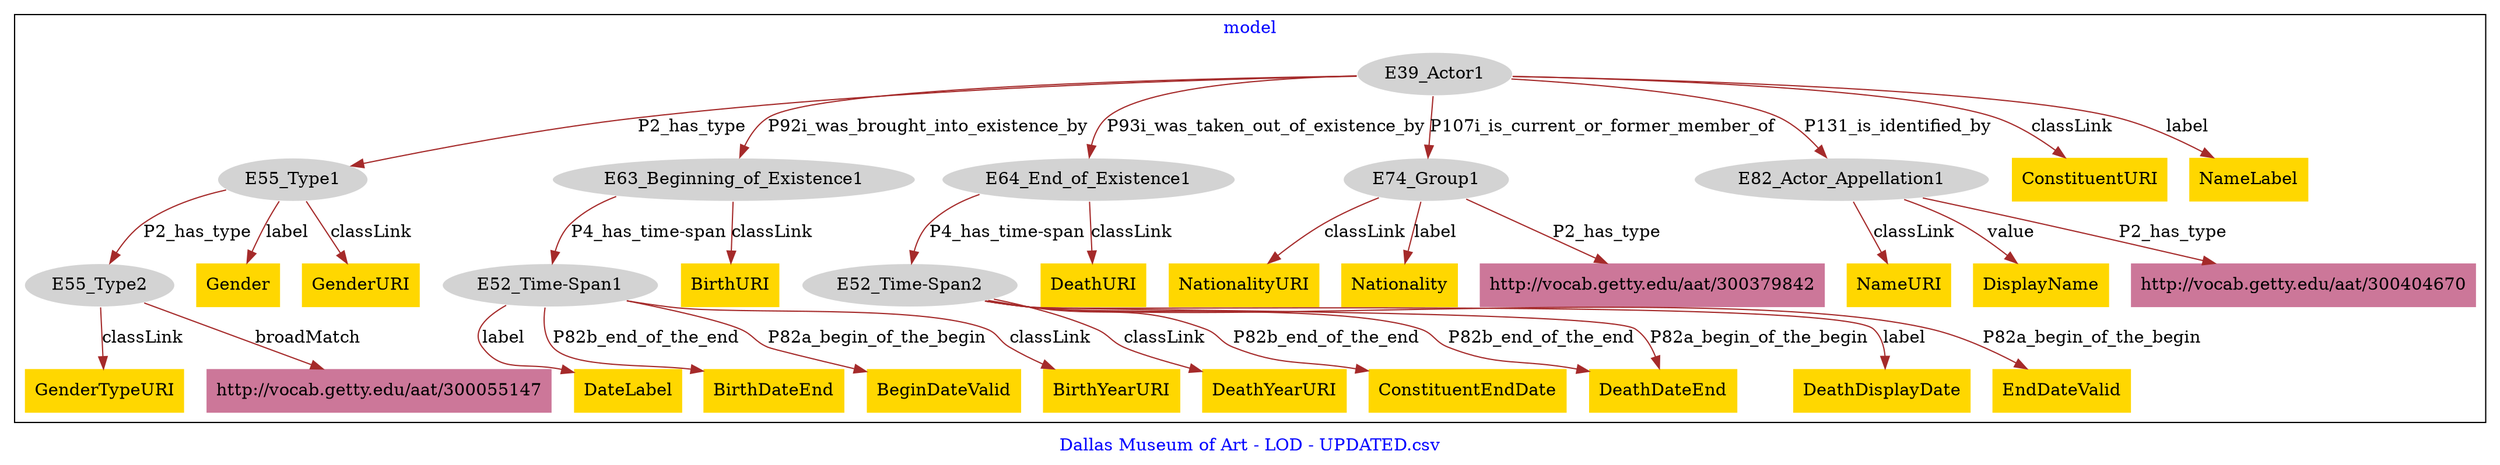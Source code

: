 digraph n0 {
fontcolor="blue"
remincross="true"
label="Dallas Museum of Art - LOD - UPDATED.csv"
subgraph cluster {
label="model"
n2[style="filled",color="white",fillcolor="lightgray",label="E39_Actor1"];
n3[style="filled",color="white",fillcolor="lightgray",label="E55_Type1"];
n4[style="filled",color="white",fillcolor="lightgray",label="E63_Beginning_of_Existence1"];
n5[style="filled",color="white",fillcolor="lightgray",label="E64_End_of_Existence1"];
n6[style="filled",color="white",fillcolor="lightgray",label="E74_Group1"];
n7[style="filled",color="white",fillcolor="lightgray",label="E82_Actor_Appellation1"];
n8[style="filled",color="white",fillcolor="lightgray",label="E55_Type2"];
n9[style="filled",color="white",fillcolor="lightgray",label="E52_Time-Span1"];
n10[style="filled",color="white",fillcolor="lightgray",label="E52_Time-Span2"];
n11[shape="plaintext",style="filled",fillcolor="gold",label="NationalityURI"];
n12[shape="plaintext",style="filled",fillcolor="gold",label="DeathURI"];
n13[shape="plaintext",style="filled",fillcolor="gold",label="DateLabel"];
n14[shape="plaintext",style="filled",fillcolor="gold",label="DeathYearURI"];
n15[shape="plaintext",style="filled",fillcolor="gold",label="ConstituentURI"];
n16[shape="plaintext",style="filled",fillcolor="gold",label="NameURI"];
n17[shape="plaintext",style="filled",fillcolor="gold",label="NameLabel"];
n18[shape="plaintext",style="filled",fillcolor="gold",label="Gender"];
n19[shape="plaintext",style="filled",fillcolor="gold",label="ConstituentEndDate"];
n20[shape="plaintext",style="filled",fillcolor="gold",label="BirthDateEnd"];
n21[shape="plaintext",style="filled",fillcolor="gold",label="BeginDateValid"];
n22[shape="plaintext",style="filled",fillcolor="gold",label="BirthYearURI"];
n23[shape="plaintext",style="filled",fillcolor="gold",label="Nationality"];
n24[shape="plaintext",style="filled",fillcolor="gold",label="GenderTypeURI"];
n25[shape="plaintext",style="filled",fillcolor="gold",label="DeathDateEnd"];
n26[shape="plaintext",style="filled",fillcolor="gold",label="DeathDisplayDate"];
n27[shape="plaintext",style="filled",fillcolor="gold",label="GenderURI"];
n28[shape="plaintext",style="filled",fillcolor="gold",label="EndDateValid"];
n29[shape="plaintext",style="filled",fillcolor="gold",label="DisplayName"];
n30[shape="plaintext",style="filled",fillcolor="gold",label="BirthURI"];
n31[shape="plaintext",style="filled",fillcolor="#CC7799",label="http://vocab.getty.edu/aat/300404670"];
n32[shape="plaintext",style="filled",fillcolor="#CC7799",label="http://vocab.getty.edu/aat/300379842"];
n33[shape="plaintext",style="filled",fillcolor="#CC7799",label="http://vocab.getty.edu/aat/300055147"];
}
n2 -> n3[color="brown",fontcolor="black",label="P2_has_type"]
n2 -> n4[color="brown",fontcolor="black",label="P92i_was_brought_into_existence_by"]
n2 -> n5[color="brown",fontcolor="black",label="P93i_was_taken_out_of_existence_by"]
n2 -> n6[color="brown",fontcolor="black",label="P107i_is_current_or_former_member_of"]
n2 -> n7[color="brown",fontcolor="black",label="P131_is_identified_by"]
n3 -> n8[color="brown",fontcolor="black",label="P2_has_type"]
n4 -> n9[color="brown",fontcolor="black",label="P4_has_time-span"]
n5 -> n10[color="brown",fontcolor="black",label="P4_has_time-span"]
n6 -> n11[color="brown",fontcolor="black",label="classLink"]
n5 -> n12[color="brown",fontcolor="black",label="classLink"]
n9 -> n13[color="brown",fontcolor="black",label="label"]
n10 -> n14[color="brown",fontcolor="black",label="classLink"]
n2 -> n15[color="brown",fontcolor="black",label="classLink"]
n7 -> n16[color="brown",fontcolor="black",label="classLink"]
n2 -> n17[color="brown",fontcolor="black",label="label"]
n3 -> n18[color="brown",fontcolor="black",label="label"]
n10 -> n19[color="brown",fontcolor="black",label="P82b_end_of_the_end"]
n9 -> n20[color="brown",fontcolor="black",label="P82b_end_of_the_end"]
n9 -> n21[color="brown",fontcolor="black",label="P82a_begin_of_the_begin"]
n9 -> n22[color="brown",fontcolor="black",label="classLink"]
n6 -> n23[color="brown",fontcolor="black",label="label"]
n8 -> n24[color="brown",fontcolor="black",label="classLink"]
n10 -> n25[color="brown",fontcolor="black",label="P82b_end_of_the_end"]
n10 -> n26[color="brown",fontcolor="black",label="label"]
n3 -> n27[color="brown",fontcolor="black",label="classLink"]
n10 -> n28[color="brown",fontcolor="black",label="P82a_begin_of_the_begin"]
n7 -> n29[color="brown",fontcolor="black",label="value"]
n4 -> n30[color="brown",fontcolor="black",label="classLink"]
n7 -> n31[color="brown",fontcolor="black",label="P2_has_type"]
n6 -> n32[color="brown",fontcolor="black",label="P2_has_type"]
n10 -> n25[color="brown",fontcolor="black",label="P82a_begin_of_the_begin"]
n8 -> n33[color="brown",fontcolor="black",label="broadMatch"]
}
